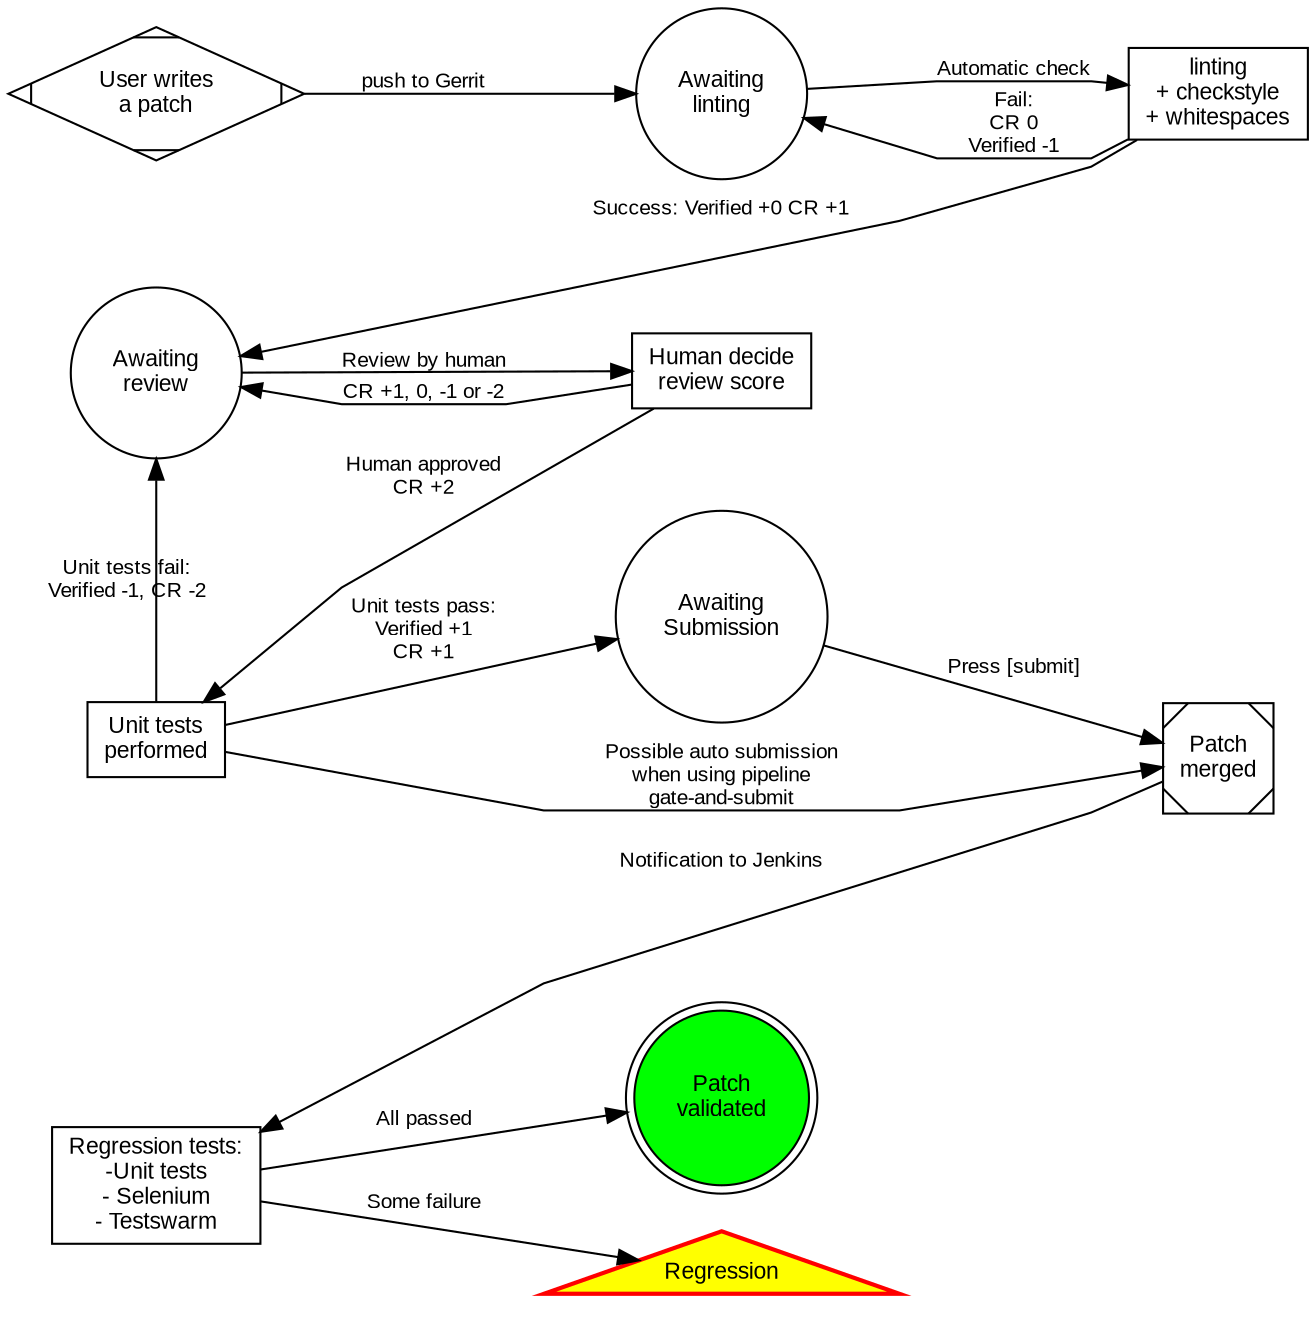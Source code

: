 digraph ci_workflow {

	graph [ fontname=Arial, fontsize=12, splines=polyline ]
	node  [ fontname=Arial, fontsize=11 ]
	edge  [ fontname=Arial, fontsize=10 ]

	// From left to right
    rankdir=LR;
	// Default shape
	node [shape = circle];

	START [shape=Mdiamond label = "User writes\na patch" ];
	WAIT_LINT   [ label = "Awaiting\nlinting" ];
	START -> WAIT_LINT [ label = "push to Gerrit" ]

	WAIT_LINT -> LINT_CHECK [ label = "Automatic check" ];

	LINT_CHECK  [ shape=rect label = "linting\n+ checkstyle\n+ whitespaces" ];
	LINT_CHECK -> WAIT_LINT [ label = "Fail:\nCR 0\nVerified -1" ];
	LINT_CHECK -> LINTED [ label = "Success: Verified +0 CR +1" constraint=false ];

	LINTED [ label = "Awaiting\nreview" ];

	REVIEW [ shape=rect label = "Human decide\nreview score" ];
	LINTED -> REVIEW [ label = "Review by human" ];
	REVIEW -> LINTED [ label = "CR +1, 0, -1 or -2" ];

	UNIT_TESTS [ shape=rect label = "Unit tests\nperformed" ];
	REVIEW -> UNIT_TESTS [ label = "Human approved\nCR +2" constraint=false];

	UNIT_TESTS -> LINTED [ label = "Unit tests fail:\nVerified -1, CR -2" constraint=false];

	UNIT_TESTS -> WAIT_SUBMIT [ label = "Unit tests pass:\nVerified +1\nCR +1" ];

	PATCH_MERGED [shape=Msquare label = "Patch\nmerged" ];

	WAIT_SUBMIT -> PATCH_MERGED [ label = "Press [submit]" ];
	WAIT_SUBMIT [ label ="Awaiting\nSubmission" ];

	UNIT_TESTS -> PATCH_MERGED [ label = "Possible auto submission\nwhen using pipeline\ngate-and-submit"];

	REGRESSION_TESTS [
		shape=rect
		label="Regression tests:\n-Unit tests\n- Selenium\n- Testswarm"
	];
	PATCH_MERGED -> REGRESSION_TESTS [ label="Notification to Jenkins" constraint=false ];

	SUCCESS [
		label="Patch\nvalidated"
		shape=doublecircle
		style="filled"
		fillcolor="green"
	];
	REGRESSION_TESTS -> SUCCESS [ label="All passed" ];

	REGRESSION [
		label="Regression"
		shape=triangle
		style="filled,bold"
		fillcolor="yellow"
		color="red"
	];
	REGRESSION_TESTS -> REGRESSION [ label="Some failure" ];
}
